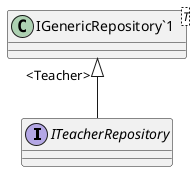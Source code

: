 @startuml
interface ITeacherRepository {
}
class "IGenericRepository`1"<T> {
}
"IGenericRepository`1" "<Teacher>" <|-- ITeacherRepository
@enduml
